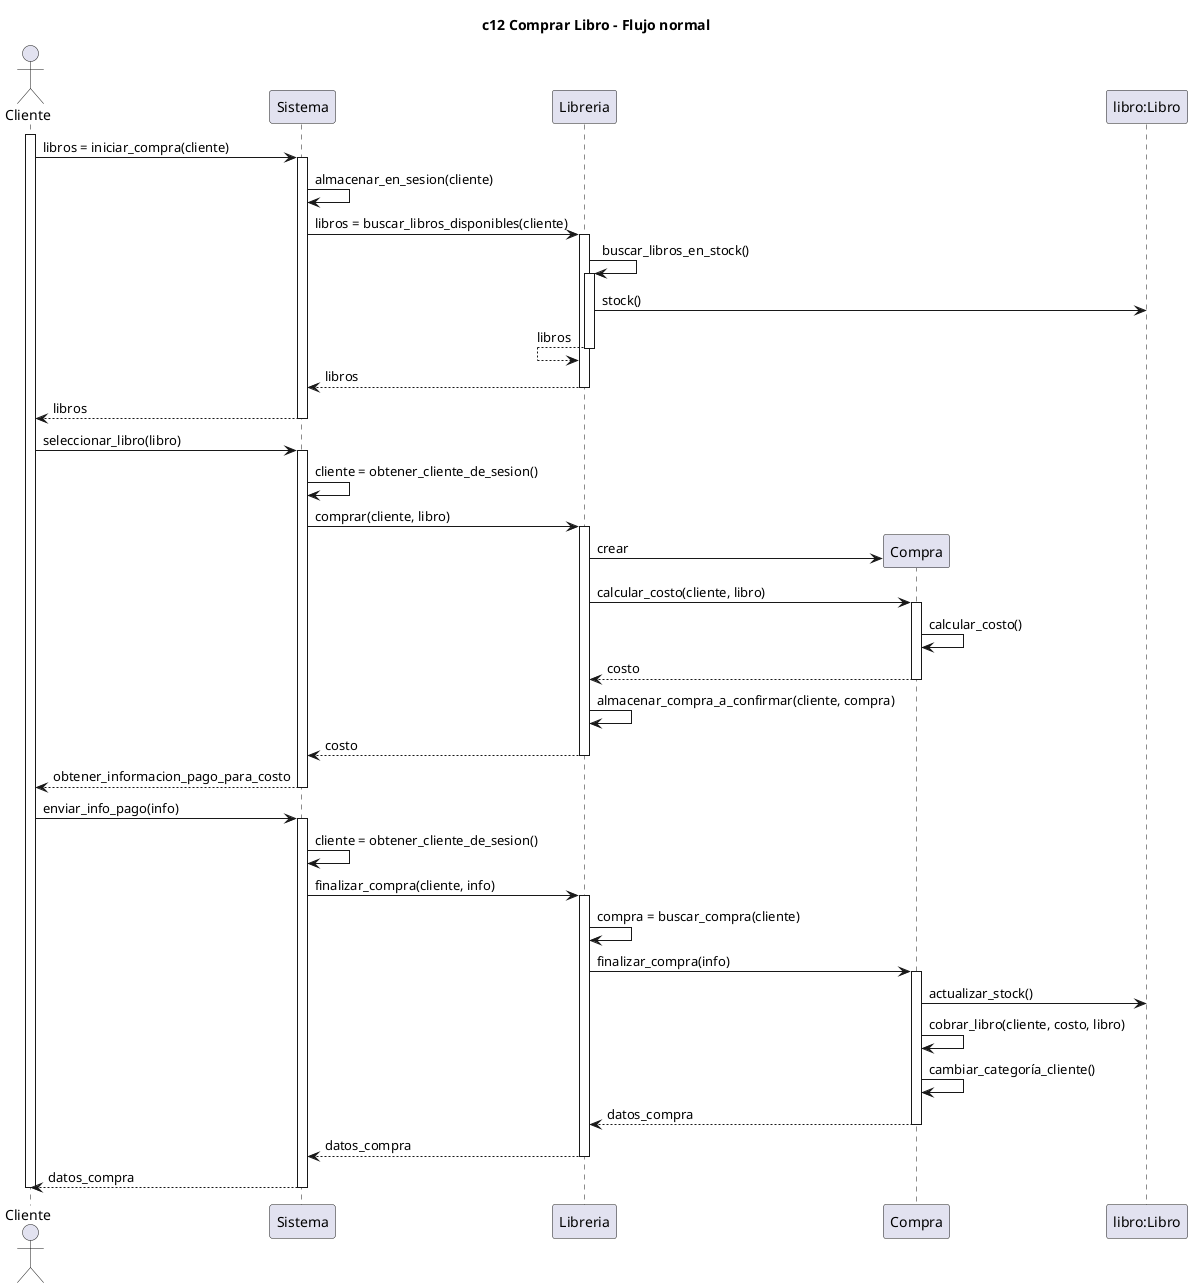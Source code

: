 
@startuml c12 Comprar Libro - Flujo normal

title c12 Comprar Libro - Flujo normal

actor Cliente as c
participant Sistema as s
participant Libreria as l
participant Compra as compra
participant "libro:Libro" as libro

activate c
c -> s : libros = iniciar_compra(cliente)
activate s
    s -> s : almacenar_en_sesion(cliente)
    s -> l : libros = buscar_libros_disponibles(cliente)
    activate l
        l -> l : buscar_libros_en_stock()
        activate l
            l -> libro : stock()
            l <-- l : libros
        deactivate l
        return libros
    deactivate l
    c <-- s : libros
deactivate s

c -> s : seleccionar_libro(libro)
activate s
    s -> s : cliente = obtener_cliente_de_sesion()
    s -> l : comprar(cliente, libro)
    activate l 
        l -> compra ** : crear
        l -> compra : calcular_costo(cliente, libro)
        activate compra
            compra -> compra : calcular_costo()
            l <-- compra : costo
        deactivate compra
        l -> l : almacenar_compra_a_confirmar(cliente, compra)
        s <-- l : costo
    deactivate l
    return obtener_informacion_pago_para_costo
deactivate s

c -> s : enviar_info_pago(info)
activate s
    s -> s : cliente = obtener_cliente_de_sesion()
    s -> l : finalizar_compra(cliente, info)
    activate l
        l -> l : compra = buscar_compra(cliente)
        l -> compra : finalizar_compra(info)
        activate compra
            compra -> libro : actualizar_stock()
            compra -> compra : cobrar_libro(cliente, costo, libro)
            compra -> compra : cambiar_categoría_cliente()

            l <-- compra : datos_compra
        deactivate compra
        s <-- l : datos_compra
    deactivate l
    c <-- s : datos_compra
deactivate s

deactivate c

@enduml
